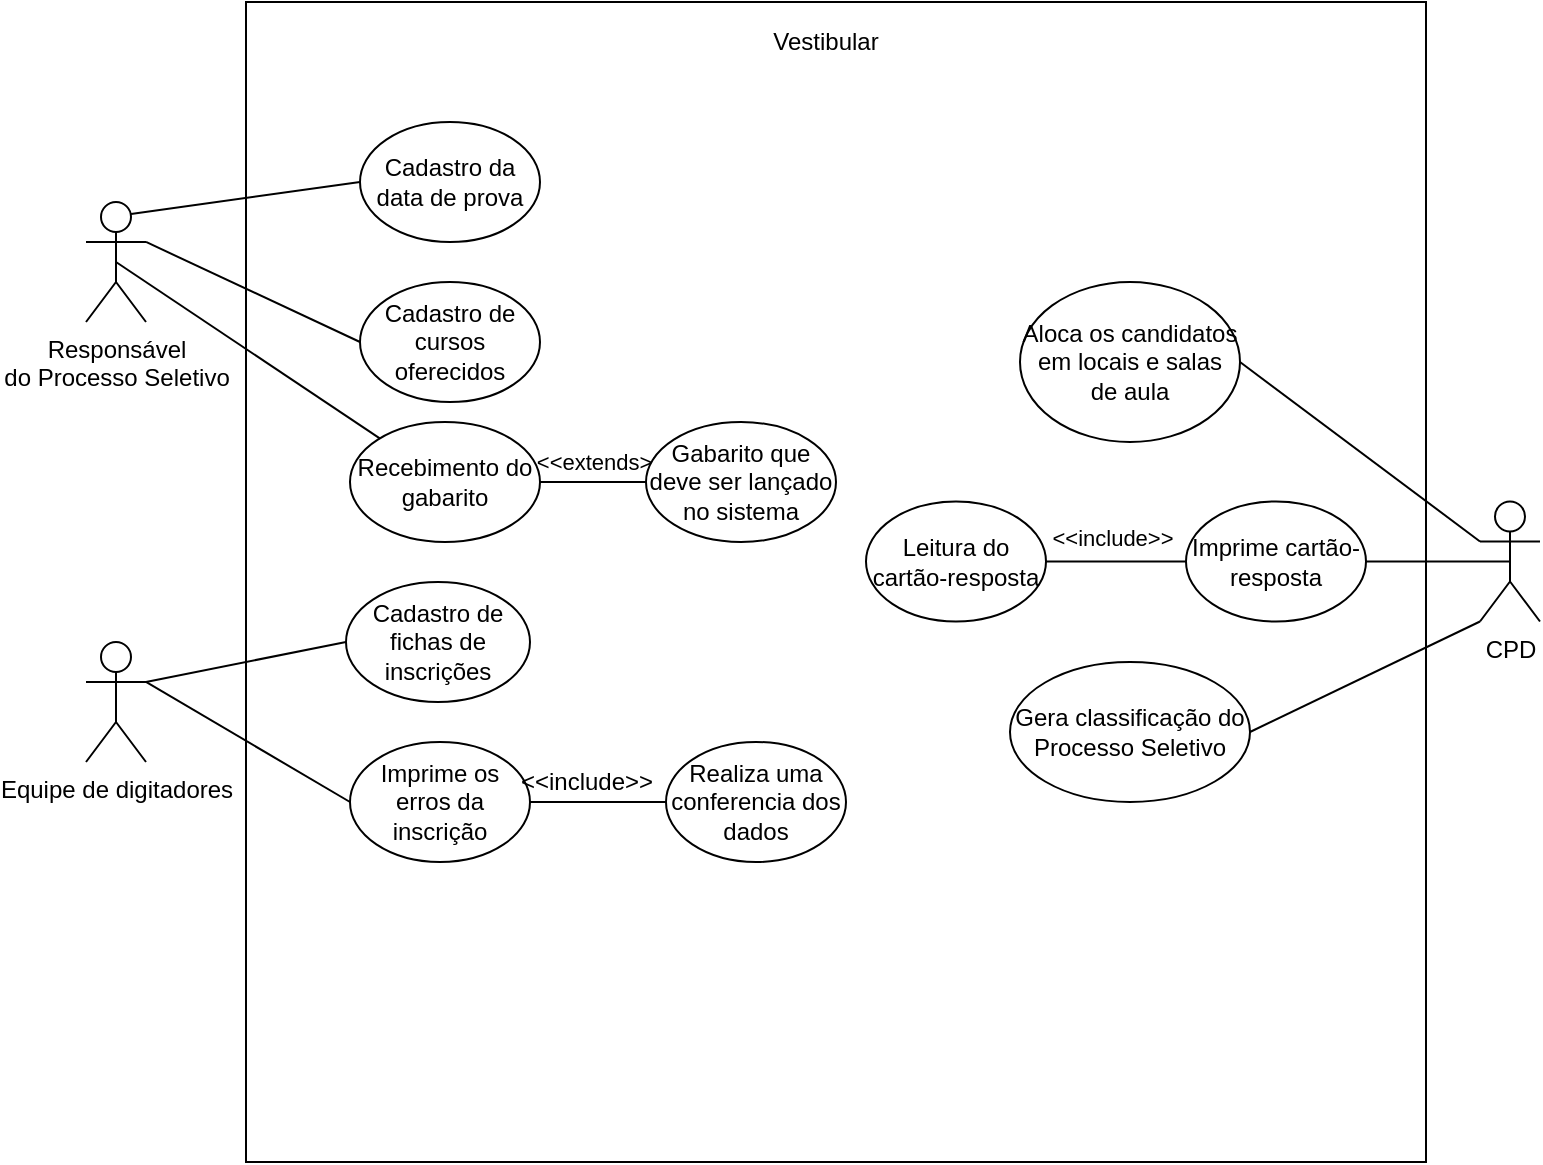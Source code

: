 <mxfile version="13.10.6" type="github">
  <diagram id="AmF95eOuUOl-odB8TZgS" name="Base">
    <mxGraphModel dx="2703" dy="1639" grid="1" gridSize="10" guides="1" tooltips="1" connect="1" arrows="1" fold="1" page="1" pageScale="1" pageWidth="1169" pageHeight="827" math="0" shadow="0">
      <root>
        <mxCell id="BsyN5uTjvxiYQo5_l33H-0" />
        <mxCell id="BsyN5uTjvxiYQo5_l33H-1" parent="BsyN5uTjvxiYQo5_l33H-0" />
        <mxCell id="Jlk9EAa8DoOELK4E6xyT-6" value="" style="rounded=0;whiteSpace=wrap;html=1;" vertex="1" parent="BsyN5uTjvxiYQo5_l33H-1">
          <mxGeometry x="110" y="-90" width="590" height="580" as="geometry" />
        </mxCell>
        <mxCell id="pBJmVVVJRQS4sJVsDnPl-22" style="edgeStyle=none;rounded=0;orthogonalLoop=1;jettySize=auto;html=1;exitX=0.5;exitY=0.5;exitDx=0;exitDy=0;exitPerimeter=0;endArrow=none;endFill=0;" parent="BsyN5uTjvxiYQo5_l33H-1" source="pBJmVVVJRQS4sJVsDnPl-0" target="pBJmVVVJRQS4sJVsDnPl-20" edge="1">
          <mxGeometry relative="1" as="geometry" />
        </mxCell>
        <mxCell id="pBJmVVVJRQS4sJVsDnPl-0" value="&lt;div&gt;Responsável&lt;/div&gt;&lt;div&gt;do Processo Seletivo&lt;br&gt;&lt;/div&gt;" style="shape=umlActor;verticalLabelPosition=bottom;verticalAlign=top;html=1;outlineConnect=0;" parent="BsyN5uTjvxiYQo5_l33H-1" vertex="1">
          <mxGeometry x="30" y="10" width="30" height="60" as="geometry" />
        </mxCell>
        <mxCell id="pBJmVVVJRQS4sJVsDnPl-1" value="Cadastro da data de prova" style="ellipse;whiteSpace=wrap;html=1;" parent="BsyN5uTjvxiYQo5_l33H-1" vertex="1">
          <mxGeometry x="167" y="-30" width="90" height="60" as="geometry" />
        </mxCell>
        <mxCell id="pBJmVVVJRQS4sJVsDnPl-2" value="Cadastro de cursos oferecidos" style="ellipse;whiteSpace=wrap;html=1;" parent="BsyN5uTjvxiYQo5_l33H-1" vertex="1">
          <mxGeometry x="167" y="50" width="90" height="60" as="geometry" />
        </mxCell>
        <mxCell id="pBJmVVVJRQS4sJVsDnPl-3" value="&lt;div&gt;Equipe de digitadores&lt;/div&gt;" style="shape=umlActor;verticalLabelPosition=bottom;verticalAlign=top;html=1;outlineConnect=0;" parent="BsyN5uTjvxiYQo5_l33H-1" vertex="1">
          <mxGeometry x="30" y="230" width="30" height="60" as="geometry" />
        </mxCell>
        <mxCell id="pBJmVVVJRQS4sJVsDnPl-4" value="Cadastro de fichas de inscrições" style="ellipse;whiteSpace=wrap;html=1;" parent="BsyN5uTjvxiYQo5_l33H-1" vertex="1">
          <mxGeometry x="160" y="200" width="92" height="60" as="geometry" />
        </mxCell>
        <mxCell id="pBJmVVVJRQS4sJVsDnPl-6" value="" style="endArrow=none;html=1;exitX=0.75;exitY=0.1;exitDx=0;exitDy=0;exitPerimeter=0;entryX=0;entryY=0.5;entryDx=0;entryDy=0;" parent="BsyN5uTjvxiYQo5_l33H-1" source="pBJmVVVJRQS4sJVsDnPl-0" target="pBJmVVVJRQS4sJVsDnPl-1" edge="1">
          <mxGeometry width="50" height="50" relative="1" as="geometry">
            <mxPoint x="247" y="170" as="sourcePoint" />
            <mxPoint x="297" y="120" as="targetPoint" />
          </mxGeometry>
        </mxCell>
        <mxCell id="pBJmVVVJRQS4sJVsDnPl-7" value="" style="endArrow=none;html=1;exitX=1;exitY=0.333;exitDx=0;exitDy=0;exitPerimeter=0;entryX=0;entryY=0.5;entryDx=0;entryDy=0;" parent="BsyN5uTjvxiYQo5_l33H-1" source="pBJmVVVJRQS4sJVsDnPl-0" target="pBJmVVVJRQS4sJVsDnPl-2" edge="1">
          <mxGeometry width="50" height="50" relative="1" as="geometry">
            <mxPoint x="247" y="170" as="sourcePoint" />
            <mxPoint x="297" y="120" as="targetPoint" />
          </mxGeometry>
        </mxCell>
        <mxCell id="pBJmVVVJRQS4sJVsDnPl-8" value="" style="endArrow=none;html=1;exitX=1;exitY=0.333;exitDx=0;exitDy=0;exitPerimeter=0;entryX=0;entryY=0.5;entryDx=0;entryDy=0;" parent="BsyN5uTjvxiYQo5_l33H-1" source="pBJmVVVJRQS4sJVsDnPl-3" target="pBJmVVVJRQS4sJVsDnPl-4" edge="1">
          <mxGeometry width="50" height="50" relative="1" as="geometry">
            <mxPoint x="247" y="230" as="sourcePoint" />
            <mxPoint x="297" y="180" as="targetPoint" />
          </mxGeometry>
        </mxCell>
        <mxCell id="pBJmVVVJRQS4sJVsDnPl-14" style="rounded=0;orthogonalLoop=1;jettySize=auto;html=1;exitX=1;exitY=0.5;exitDx=0;exitDy=0;entryX=0;entryY=0.5;entryDx=0;entryDy=0;endArrow=none;endFill=0;" parent="BsyN5uTjvxiYQo5_l33H-1" source="pBJmVVVJRQS4sJVsDnPl-9" target="pBJmVVVJRQS4sJVsDnPl-13" edge="1">
          <mxGeometry relative="1" as="geometry" />
        </mxCell>
        <mxCell id="pBJmVVVJRQS4sJVsDnPl-9" value="Imprime os erros da inscrição" style="ellipse;whiteSpace=wrap;html=1;" parent="BsyN5uTjvxiYQo5_l33H-1" vertex="1">
          <mxGeometry x="162" y="280" width="90" height="60" as="geometry" />
        </mxCell>
        <mxCell id="pBJmVVVJRQS4sJVsDnPl-11" value="" style="endArrow=none;html=1;exitX=1;exitY=0.333;exitDx=0;exitDy=0;exitPerimeter=0;entryX=0;entryY=0.5;entryDx=0;entryDy=0;" parent="BsyN5uTjvxiYQo5_l33H-1" source="pBJmVVVJRQS4sJVsDnPl-3" target="pBJmVVVJRQS4sJVsDnPl-9" edge="1">
          <mxGeometry width="50" height="50" relative="1" as="geometry">
            <mxPoint x="247" y="230" as="sourcePoint" />
            <mxPoint x="297" y="180" as="targetPoint" />
          </mxGeometry>
        </mxCell>
        <mxCell id="pBJmVVVJRQS4sJVsDnPl-24" style="edgeStyle=none;rounded=0;orthogonalLoop=1;jettySize=auto;html=1;exitX=0;exitY=1;exitDx=0;exitDy=0;exitPerimeter=0;entryX=1;entryY=0.5;entryDx=0;entryDy=0;endArrow=none;endFill=0;" parent="BsyN5uTjvxiYQo5_l33H-1" source="pBJmVVVJRQS4sJVsDnPl-12" target="pBJmVVVJRQS4sJVsDnPl-23" edge="1">
          <mxGeometry relative="1" as="geometry">
            <mxPoint x="599.426" y="290.001" as="targetPoint" />
          </mxGeometry>
        </mxCell>
        <mxCell id="pBJmVVVJRQS4sJVsDnPl-12" value="&lt;div&gt;CPD&lt;/div&gt;" style="shape=umlActor;verticalLabelPosition=bottom;verticalAlign=top;html=1;outlineConnect=0;" parent="BsyN5uTjvxiYQo5_l33H-1" vertex="1">
          <mxGeometry x="727" y="159.75" width="30" height="60" as="geometry" />
        </mxCell>
        <mxCell id="pBJmVVVJRQS4sJVsDnPl-13" value="Realiza uma conferencia dos dados" style="ellipse;whiteSpace=wrap;html=1;" parent="BsyN5uTjvxiYQo5_l33H-1" vertex="1">
          <mxGeometry x="320" y="280" width="90" height="60" as="geometry" />
        </mxCell>
        <mxCell id="Jlk9EAa8DoOELK4E6xyT-0" style="edgeStyle=none;rounded=0;orthogonalLoop=1;jettySize=auto;html=1;exitX=0;exitY=0.5;exitDx=0;exitDy=0;entryX=1;entryY=0.5;entryDx=0;entryDy=0;endArrow=none;endFill=0;" edge="1" parent="BsyN5uTjvxiYQo5_l33H-1" source="pBJmVVVJRQS4sJVsDnPl-16" target="pBJmVVVJRQS4sJVsDnPl-29">
          <mxGeometry relative="1" as="geometry" />
        </mxCell>
        <mxCell id="Jlk9EAa8DoOELK4E6xyT-4" value="&lt;div&gt;&amp;lt;&amp;lt;include&amp;gt;&amp;gt;&lt;/div&gt;" style="edgeLabel;html=1;align=center;verticalAlign=middle;resizable=0;points=[];" vertex="1" connectable="0" parent="Jlk9EAa8DoOELK4E6xyT-0">
          <mxGeometry x="-0.469" y="2" relative="1" as="geometry">
            <mxPoint x="-18.52" y="-14.37" as="offset" />
          </mxGeometry>
        </mxCell>
        <mxCell id="pBJmVVVJRQS4sJVsDnPl-16" value="Imprime cartão-resposta" style="ellipse;whiteSpace=wrap;html=1;" parent="BsyN5uTjvxiYQo5_l33H-1" vertex="1">
          <mxGeometry x="580" y="159.75" width="90" height="60" as="geometry" />
        </mxCell>
        <mxCell id="pBJmVVVJRQS4sJVsDnPl-17" value="Aloca os candidatos em locais e salas de aula" style="ellipse;whiteSpace=wrap;html=1;" parent="BsyN5uTjvxiYQo5_l33H-1" vertex="1">
          <mxGeometry x="497" y="50" width="110" height="80" as="geometry" />
        </mxCell>
        <mxCell id="pBJmVVVJRQS4sJVsDnPl-18" value="" style="endArrow=none;html=1;entryX=1;entryY=0.5;entryDx=0;entryDy=0;exitX=0;exitY=0.333;exitDx=0;exitDy=0;exitPerimeter=0;" parent="BsyN5uTjvxiYQo5_l33H-1" source="pBJmVVVJRQS4sJVsDnPl-12" target="pBJmVVVJRQS4sJVsDnPl-17" edge="1">
          <mxGeometry width="50" height="50" relative="1" as="geometry">
            <mxPoint x="437" y="239.75" as="sourcePoint" />
            <mxPoint x="607" y="129.75" as="targetPoint" />
          </mxGeometry>
        </mxCell>
        <mxCell id="pBJmVVVJRQS4sJVsDnPl-19" value="" style="endArrow=none;html=1;exitX=1;exitY=0.5;exitDx=0;exitDy=0;entryX=0.5;entryY=0.5;entryDx=0;entryDy=0;entryPerimeter=0;" parent="BsyN5uTjvxiYQo5_l33H-1" source="pBJmVVVJRQS4sJVsDnPl-16" target="pBJmVVVJRQS4sJVsDnPl-12" edge="1">
          <mxGeometry width="50" height="50" relative="1" as="geometry">
            <mxPoint x="597" y="219.75" as="sourcePoint" />
            <mxPoint x="487" y="189.75" as="targetPoint" />
          </mxGeometry>
        </mxCell>
        <mxCell id="pBJmVVVJRQS4sJVsDnPl-26" style="edgeStyle=none;rounded=0;orthogonalLoop=1;jettySize=auto;html=1;exitX=1;exitY=0.5;exitDx=0;exitDy=0;entryX=0;entryY=0.5;entryDx=0;entryDy=0;endArrow=none;endFill=0;" parent="BsyN5uTjvxiYQo5_l33H-1" source="pBJmVVVJRQS4sJVsDnPl-20" target="pBJmVVVJRQS4sJVsDnPl-25" edge="1">
          <mxGeometry relative="1" as="geometry" />
        </mxCell>
        <mxCell id="pBJmVVVJRQS4sJVsDnPl-27" value="&amp;lt;&amp;lt;extends&amp;gt;&amp;gt;" style="edgeLabel;html=1;align=center;verticalAlign=middle;resizable=0;points=[];" parent="pBJmVVVJRQS4sJVsDnPl-26" vertex="1" connectable="0">
          <mxGeometry x="-0.25" y="-1" relative="1" as="geometry">
            <mxPoint x="10" y="-11" as="offset" />
          </mxGeometry>
        </mxCell>
        <mxCell id="pBJmVVVJRQS4sJVsDnPl-20" value="Recebimento do gabarito" style="ellipse;whiteSpace=wrap;html=1;" parent="BsyN5uTjvxiYQo5_l33H-1" vertex="1">
          <mxGeometry x="162" y="120" width="95" height="60" as="geometry" />
        </mxCell>
        <mxCell id="pBJmVVVJRQS4sJVsDnPl-23" value="&lt;div&gt;Gera classificação do Processo Seletivo&lt;/div&gt;" style="ellipse;whiteSpace=wrap;html=1;" parent="BsyN5uTjvxiYQo5_l33H-1" vertex="1">
          <mxGeometry x="492" y="240" width="120" height="70" as="geometry" />
        </mxCell>
        <mxCell id="pBJmVVVJRQS4sJVsDnPl-25" value="Gabarito que deve ser lançado no sistema" style="ellipse;whiteSpace=wrap;html=1;" parent="BsyN5uTjvxiYQo5_l33H-1" vertex="1">
          <mxGeometry x="310" y="120" width="95" height="60" as="geometry" />
        </mxCell>
        <mxCell id="pBJmVVVJRQS4sJVsDnPl-29" value="&lt;div&gt;Leitura do cartão-resposta&lt;/div&gt;" style="ellipse;whiteSpace=wrap;html=1;" parent="BsyN5uTjvxiYQo5_l33H-1" vertex="1">
          <mxGeometry x="420" y="159.75" width="90" height="60" as="geometry" />
        </mxCell>
        <mxCell id="Jlk9EAa8DoOELK4E6xyT-5" value="&amp;lt;&amp;lt;include&amp;gt;&amp;gt;" style="text;html=1;align=center;verticalAlign=middle;resizable=0;points=[];autosize=1;" vertex="1" parent="BsyN5uTjvxiYQo5_l33H-1">
          <mxGeometry x="240" y="290" width="80" height="20" as="geometry" />
        </mxCell>
        <mxCell id="Jlk9EAa8DoOELK4E6xyT-7" value="Vestibular" style="text;html=1;strokeColor=none;fillColor=none;align=center;verticalAlign=middle;whiteSpace=wrap;rounded=0;" vertex="1" parent="BsyN5uTjvxiYQo5_l33H-1">
          <mxGeometry x="380" y="-80" width="40" height="20" as="geometry" />
        </mxCell>
      </root>
    </mxGraphModel>
  </diagram>
</mxfile>
